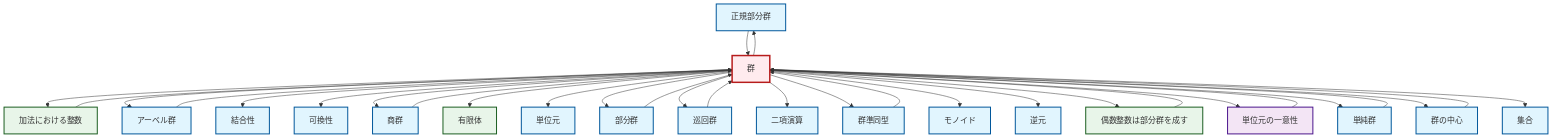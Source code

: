 graph TD
    classDef definition fill:#e1f5fe,stroke:#01579b,stroke-width:2px
    classDef theorem fill:#f3e5f5,stroke:#4a148c,stroke-width:2px
    classDef axiom fill:#fff3e0,stroke:#e65100,stroke-width:2px
    classDef example fill:#e8f5e9,stroke:#1b5e20,stroke-width:2px
    classDef current fill:#ffebee,stroke:#b71c1c,stroke-width:3px
    def-normal-subgroup["正規部分群"]:::definition
    def-identity-element["単位元"]:::definition
    def-associativity["結合性"]:::definition
    def-subgroup["部分群"]:::definition
    def-abelian-group["アーベル群"]:::definition
    def-commutativity["可換性"]:::definition
    ex-integers-addition["加法における整数"]:::example
    def-binary-operation["二項演算"]:::definition
    def-homomorphism["群準同型"]:::definition
    ex-finite-field["有限体"]:::example
    def-cyclic-group["巡回群"]:::definition
    def-set["集合"]:::definition
    def-quotient-group["商群"]:::definition
    thm-unique-identity["単位元の一意性"]:::theorem
    def-group["群"]:::definition
    def-monoid["モノイド"]:::definition
    def-simple-group["単純群"]:::definition
    def-inverse-element["逆元"]:::definition
    def-center-of-group["群の中心"]:::definition
    ex-even-integers-subgroup["偶数整数は部分群を成す"]:::example
    def-group --> ex-integers-addition
    def-group --> def-abelian-group
    def-cyclic-group --> def-group
    def-normal-subgroup --> def-group
    def-group --> def-associativity
    def-group --> def-commutativity
    def-quotient-group --> def-group
    def-group --> def-quotient-group
    def-group --> ex-finite-field
    def-group --> def-identity-element
    def-abelian-group --> def-group
    def-group --> def-subgroup
    def-group --> def-cyclic-group
    def-group --> def-binary-operation
    def-group --> def-normal-subgroup
    def-group --> def-homomorphism
    def-subgroup --> def-group
    def-center-of-group --> def-group
    def-group --> def-monoid
    ex-integers-addition --> def-group
    def-group --> def-inverse-element
    def-group --> ex-even-integers-subgroup
    thm-unique-identity --> def-group
    def-group --> thm-unique-identity
    def-group --> def-simple-group
    ex-even-integers-subgroup --> def-group
    def-group --> def-center-of-group
    def-homomorphism --> def-group
    def-group --> def-set
    def-simple-group --> def-group
    class def-group current